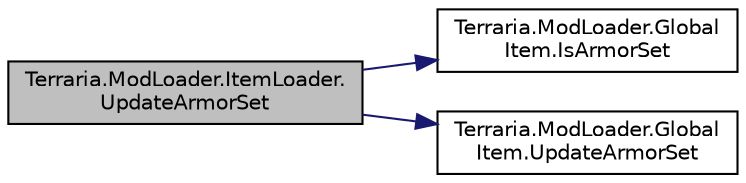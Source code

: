 digraph "Terraria.ModLoader.ItemLoader.UpdateArmorSet"
{
  edge [fontname="Helvetica",fontsize="10",labelfontname="Helvetica",labelfontsize="10"];
  node [fontname="Helvetica",fontsize="10",shape=record];
  rankdir="LR";
  Node297 [label="Terraria.ModLoader.ItemLoader.\lUpdateArmorSet",height=0.2,width=0.4,color="black", fillcolor="grey75", style="filled", fontcolor="black"];
  Node297 -> Node298 [color="midnightblue",fontsize="10",style="solid",fontname="Helvetica"];
  Node298 [label="Terraria.ModLoader.Global\lItem.IsArmorSet",height=0.2,width=0.4,color="black", fillcolor="white", style="filled",URL="$class_terraria_1_1_mod_loader_1_1_global_item.html#a9ea562f4cb6d576abae4b59452e7bccd",tooltip="Allows you to determine whether the player is wearing an armor set, and return a name for this set..."];
  Node297 -> Node299 [color="midnightblue",fontsize="10",style="solid",fontname="Helvetica"];
  Node299 [label="Terraria.ModLoader.Global\lItem.UpdateArmorSet",height=0.2,width=0.4,color="black", fillcolor="white", style="filled",URL="$class_terraria_1_1_mod_loader_1_1_global_item.html#a75ca1e08364214425742ffc6b76121ae",tooltip="Allows you to give set bonuses to your armor set with the given name. The set name will be the same a..."];
}
